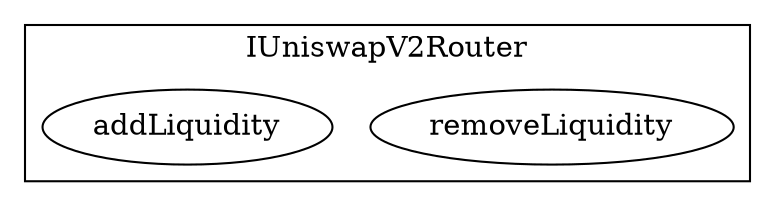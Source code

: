 strict digraph {
subgraph cluster_1211_IUniswapV2Router {
label = "IUniswapV2Router"
"1211_removeLiquidity" [label="removeLiquidity"]
"1211_addLiquidity" [label="addLiquidity"]
}subgraph cluster_solidity {
label = "[Solidity]"
}
}